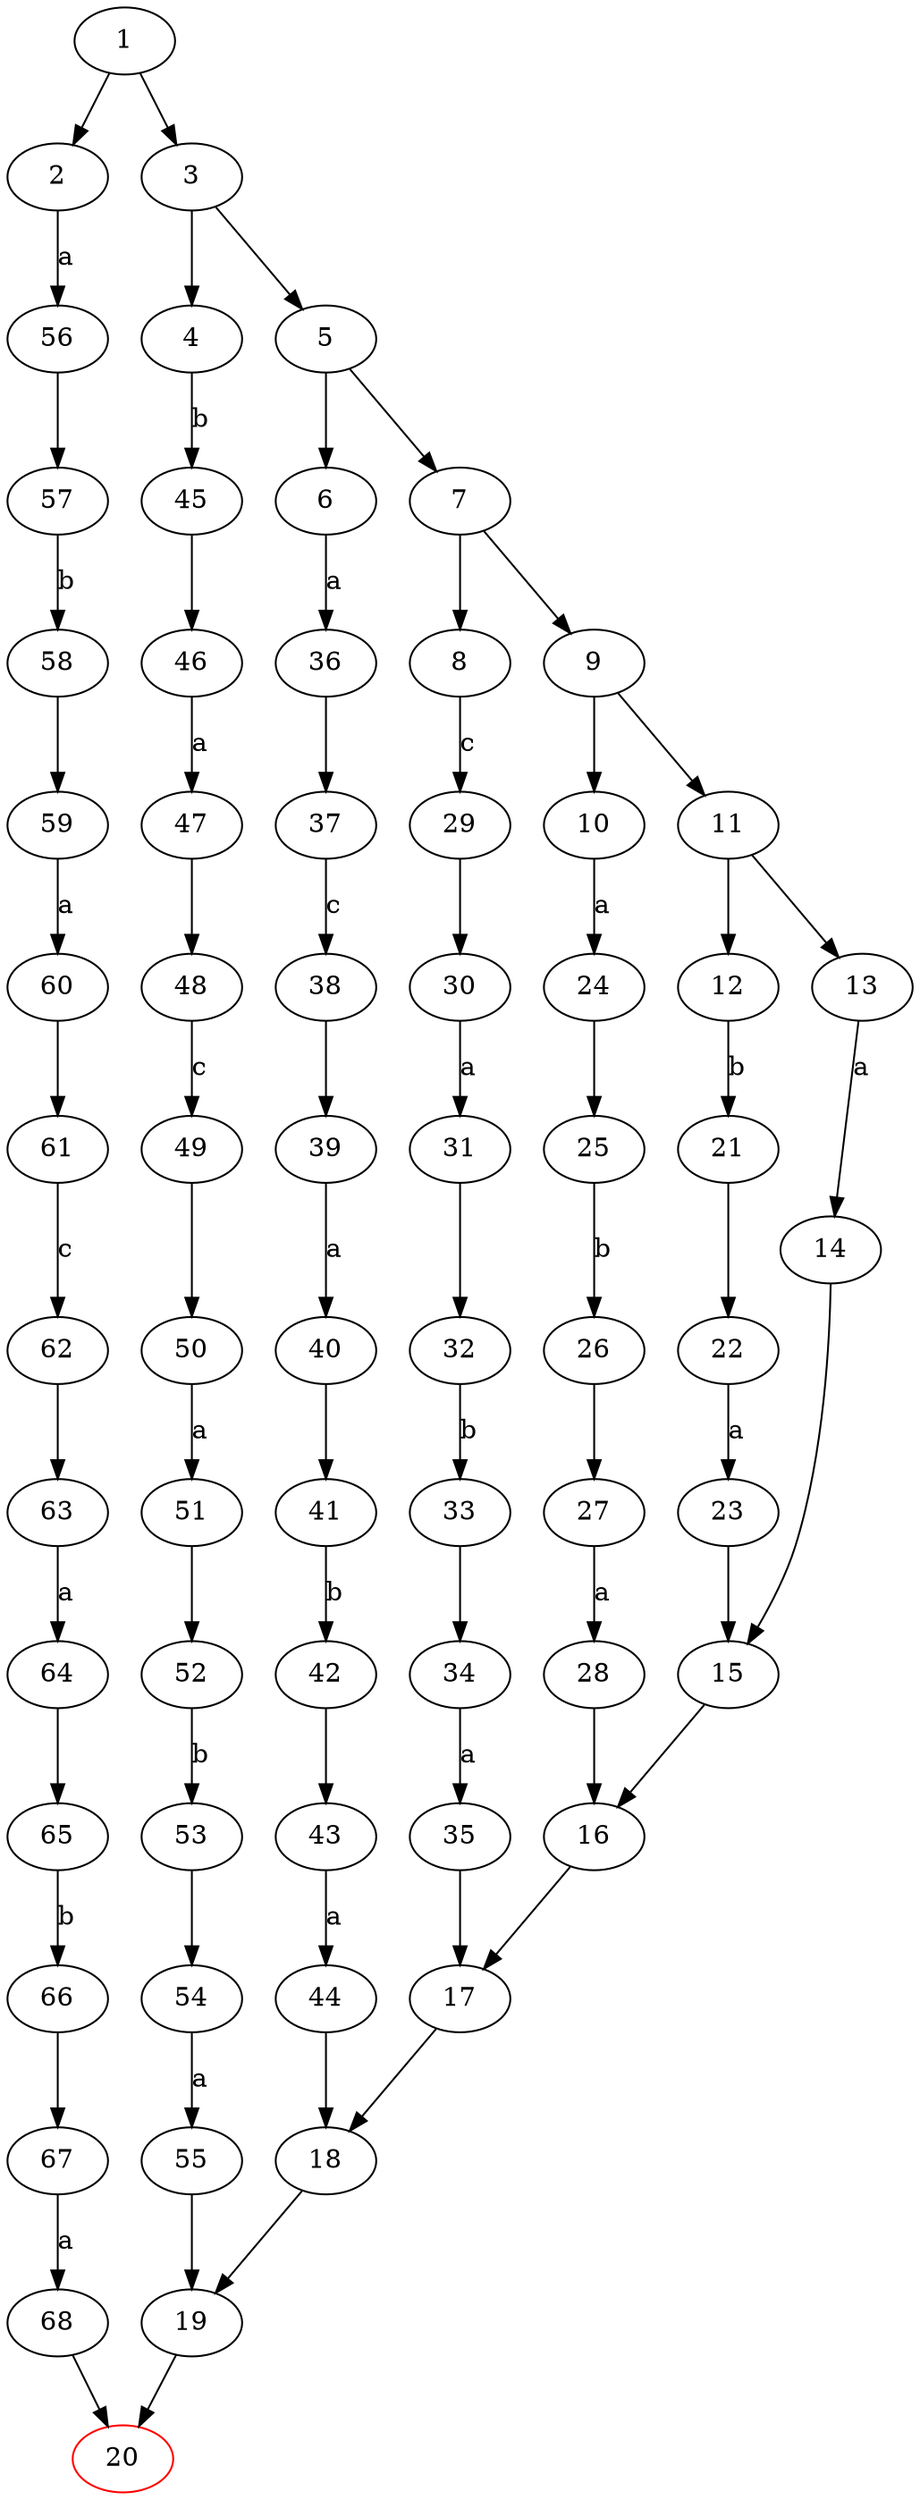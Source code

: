 digraph {
1 -> 2 [label=""]
1 -> 3 [label=""]
3 -> 4 [label=""]
3 -> 5 [label=""]
5 -> 6 [label=""]
5 -> 7 [label=""]
7 -> 8 [label=""]
7 -> 9 [label=""]
9 -> 10 [label=""]
9 -> 11 [label=""]
11 -> 12 [label=""]
11 -> 13 [label=""]
13 -> 14 [label="a"]
14 -> 15 [label=""]
15 -> 16 [label=""]
16 -> 17 [label=""]
17 -> 18 [label=""]
18 -> 19 [label=""]
19 -> 20 [label=""]
20 [color="red"]
12 -> 21 [label="b"]
21 -> 22 [label=""]
22 -> 23 [label="a"]
23 -> 15 [label=""]
10 -> 24 [label="a"]
24 -> 25 [label=""]
25 -> 26 [label="b"]
26 -> 27 [label=""]
27 -> 28 [label="a"]
28 -> 16 [label=""]
8 -> 29 [label="c"]
29 -> 30 [label=""]
30 -> 31 [label="a"]
31 -> 32 [label=""]
32 -> 33 [label="b"]
33 -> 34 [label=""]
34 -> 35 [label="a"]
35 -> 17 [label=""]
6 -> 36 [label="a"]
36 -> 37 [label=""]
37 -> 38 [label="c"]
38 -> 39 [label=""]
39 -> 40 [label="a"]
40 -> 41 [label=""]
41 -> 42 [label="b"]
42 -> 43 [label=""]
43 -> 44 [label="a"]
44 -> 18 [label=""]
4 -> 45 [label="b"]
45 -> 46 [label=""]
46 -> 47 [label="a"]
47 -> 48 [label=""]
48 -> 49 [label="c"]
49 -> 50 [label=""]
50 -> 51 [label="a"]
51 -> 52 [label=""]
52 -> 53 [label="b"]
53 -> 54 [label=""]
54 -> 55 [label="a"]
55 -> 19 [label=""]
2 -> 56 [label="a"]
56 -> 57 [label=""]
57 -> 58 [label="b"]
58 -> 59 [label=""]
59 -> 60 [label="a"]
60 -> 61 [label=""]
61 -> 62 [label="c"]
62 -> 63 [label=""]
63 -> 64 [label="a"]
64 -> 65 [label=""]
65 -> 66 [label="b"]
66 -> 67 [label=""]
67 -> 68 [label="a"]
68 -> 20 [label=""]
}
